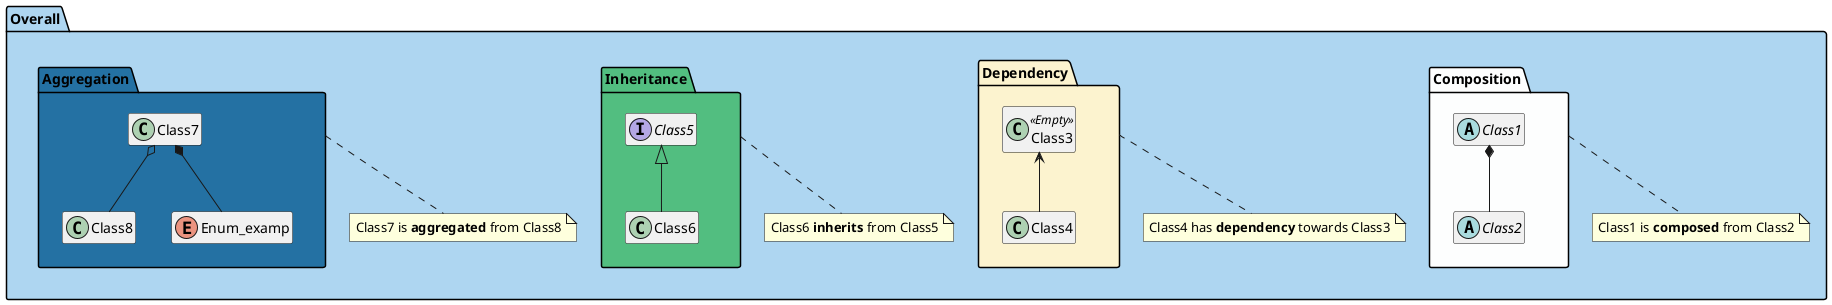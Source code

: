 @startuml Class_template

' !include ElibInsX2apRetrieveUEContextFailureMsgD_UML.txt

package "Overall" #AED6F1 {

''''''''''''''''''''''''''''''''''''''''''''''''''''''''''''''''''''''
package "Composition" #FDFEFE {

abstract Class1 {
	+ int public_member	
	- double private_member
	# std::string protected_member
	- Class2 class_member
	
	+ void public_function()
	- virtual float private_function()
	# bool protected_function()
}

abstract Class2 {
}

}
note "Class1 is <b>composed</b> from Class2" as Note1
Composition .. Note1
''''''''''''''''''''''''''''''''''''''''''''''''''''''''''''''''''''''

''''''''''''''''''''''''''''''''''''''''''''''''''''''''''''''''''''''
package "Dependency" #FCF3CF {

class Class3 <<Empty>> {
}

class Class4 {
	friend class Class3
	
	-- Private data --
	- const int member
	.. Public data ..
	+ const int function1()
	+ const int function2() const
}

}
note "Class4 has <b>dependency</b> towards Class3" as Note2
Dependency .. Note2
''''''''''''''''''''''''''''''''''''''''''''''''''''''''''''''''''''''

''''''''''''''''''''''''''''''''''''''''''''''''''''''''''''''''''''''
package "Inheritance" #52BE80 {

interface Class5 {
	+ virtual int funct1() = 0
	+ virtual double funct2() = 0
}

class Class6 {
	+ virtual int funct1()
	+ virtual double funct2()
}

}
note "Class6 <b>inherits</b> from Class5" as Note3
Inheritance .. Note3
''''''''''''''''''''''''''''''''''''''''''''''''''''''''''''''''''''''

''''''''''''''''''''''''''''''''''''''''''''''''''''''''''''''''''''''
package "Aggregation" #2471A3 {

class Class7 {
	- Class8* class_member
	- Enum_examp enum_member
}

class Class8 {
	-<color:blue>int blue_member</color>
	-<color:red>int red_member</color>
}

enum Enum_examp {
}

}
note "Class7 is <b>aggregated</b> from Class8" as Note4
Aggregation .. Note4
''''''''''''''''''''''''''''''''''''''''''''''''''''''''''''''''''''''

Class1 *-- Class2
Class3 <-- Class4
Class5 <|-- Class6
Class7 o-- Class8
Class7 *-- Enum_examp

}

'hide attributes
'hide methods
hide members

@enduml